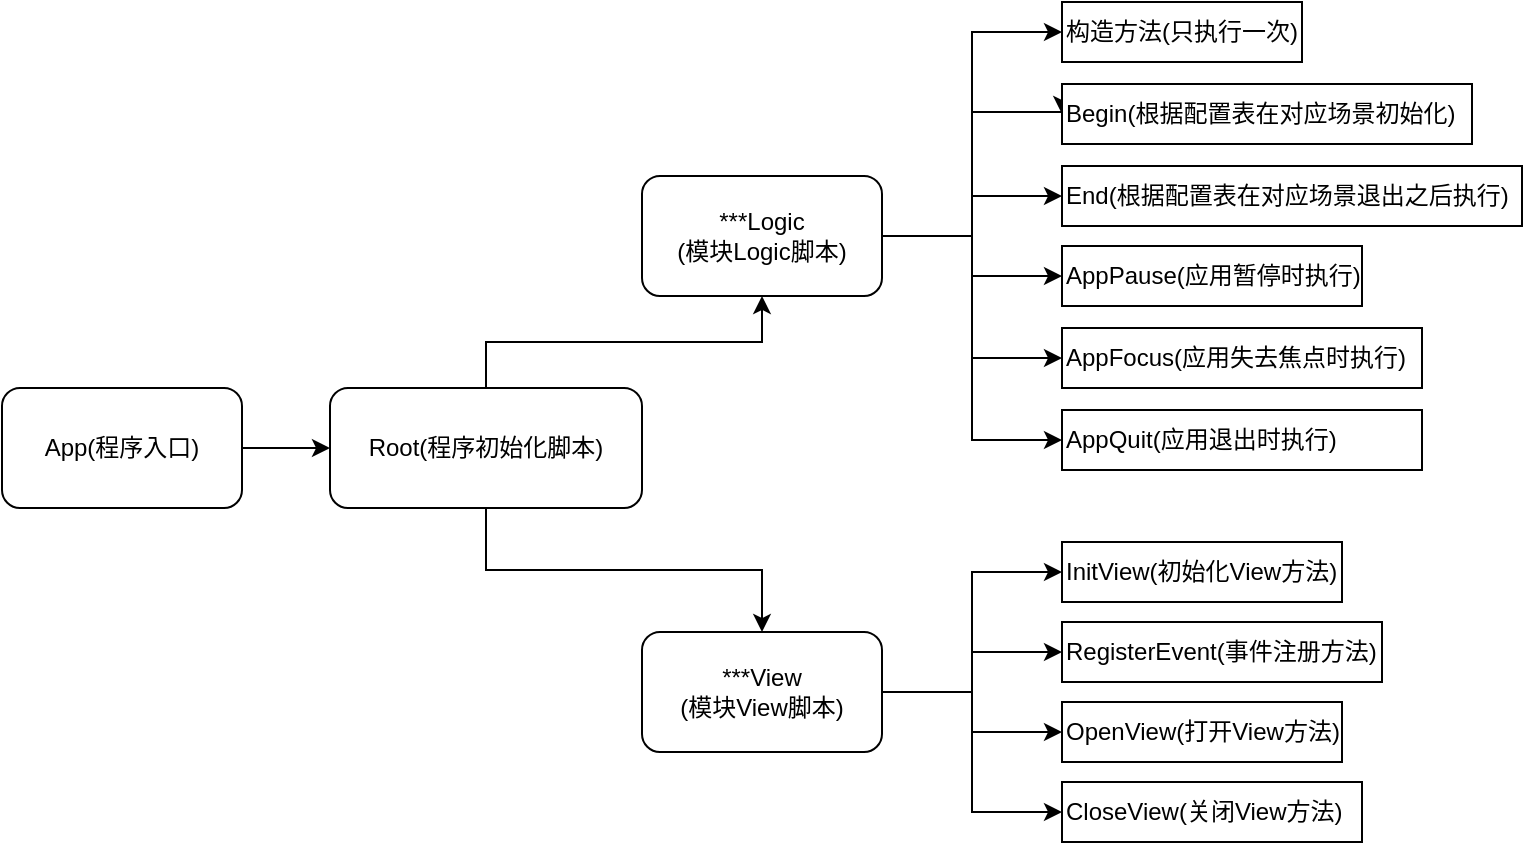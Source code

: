 <mxfile version="21.0.2" type="github" pages="2">
  <diagram id="mrw0cMHbIpeQKUJW4JVx" name="第 1 页">
    <mxGraphModel dx="1516" dy="829" grid="1" gridSize="10" guides="1" tooltips="1" connect="1" arrows="1" fold="1" page="1" pageScale="1" pageWidth="1169" pageHeight="827" math="0" shadow="0">
      <root>
        <mxCell id="0" />
        <mxCell id="1" parent="0" />
        <mxCell id="GfWmEhK6W-lZVDp477oG-3" value="" style="edgeStyle=orthogonalEdgeStyle;rounded=0;orthogonalLoop=1;jettySize=auto;html=1;" parent="1" source="GfWmEhK6W-lZVDp477oG-1" target="GfWmEhK6W-lZVDp477oG-2" edge="1">
          <mxGeometry relative="1" as="geometry" />
        </mxCell>
        <mxCell id="GfWmEhK6W-lZVDp477oG-1" value="App(程序入口)" style="rounded=1;whiteSpace=wrap;html=1;" parent="1" vertex="1">
          <mxGeometry x="205" y="397" width="120" height="60" as="geometry" />
        </mxCell>
        <mxCell id="GfWmEhK6W-lZVDp477oG-16" style="edgeStyle=orthogonalEdgeStyle;rounded=0;orthogonalLoop=1;jettySize=auto;html=1;" parent="1" source="GfWmEhK6W-lZVDp477oG-2" target="GfWmEhK6W-lZVDp477oG-4" edge="1">
          <mxGeometry relative="1" as="geometry" />
        </mxCell>
        <mxCell id="GfWmEhK6W-lZVDp477oG-17" style="edgeStyle=orthogonalEdgeStyle;rounded=0;orthogonalLoop=1;jettySize=auto;html=1;" parent="1" source="GfWmEhK6W-lZVDp477oG-2" target="GfWmEhK6W-lZVDp477oG-7" edge="1">
          <mxGeometry relative="1" as="geometry" />
        </mxCell>
        <mxCell id="GfWmEhK6W-lZVDp477oG-2" value="Root(程序初始化脚本)" style="whiteSpace=wrap;html=1;rounded=1;" parent="1" vertex="1">
          <mxGeometry x="369" y="397" width="156" height="60" as="geometry" />
        </mxCell>
        <mxCell id="GfWmEhK6W-lZVDp477oG-12" style="edgeStyle=orthogonalEdgeStyle;rounded=0;orthogonalLoop=1;jettySize=auto;html=1;entryX=0;entryY=0.5;entryDx=0;entryDy=0;" parent="1" target="GfWmEhK6W-lZVDp477oG-11" edge="1">
          <mxGeometry relative="1" as="geometry">
            <mxPoint x="650" y="321" as="sourcePoint" />
            <mxPoint x="740" y="259" as="targetPoint" />
            <Array as="points">
              <mxPoint x="690" y="321" />
              <mxPoint x="690" y="259" />
            </Array>
          </mxGeometry>
        </mxCell>
        <mxCell id="GfWmEhK6W-lZVDp477oG-14" style="edgeStyle=orthogonalEdgeStyle;rounded=0;orthogonalLoop=1;jettySize=auto;html=1;" parent="1" source="GfWmEhK6W-lZVDp477oG-4" target="GfWmEhK6W-lZVDp477oG-13" edge="1">
          <mxGeometry relative="1" as="geometry" />
        </mxCell>
        <mxCell id="GfWmEhK6W-lZVDp477oG-15" style="edgeStyle=orthogonalEdgeStyle;rounded=0;orthogonalLoop=1;jettySize=auto;html=1;entryX=0;entryY=0.5;entryDx=0;entryDy=0;" parent="1" source="GfWmEhK6W-lZVDp477oG-4" target="GfWmEhK6W-lZVDp477oG-9" edge="1">
          <mxGeometry relative="1" as="geometry" />
        </mxCell>
        <mxCell id="GfWmEhK6W-lZVDp477oG-22" style="edgeStyle=orthogonalEdgeStyle;rounded=0;orthogonalLoop=1;jettySize=auto;html=1;entryX=0;entryY=0.5;entryDx=0;entryDy=0;" parent="1" source="GfWmEhK6W-lZVDp477oG-4" target="GfWmEhK6W-lZVDp477oG-20" edge="1">
          <mxGeometry relative="1" as="geometry" />
        </mxCell>
        <mxCell id="GfWmEhK6W-lZVDp477oG-24" style="edgeStyle=orthogonalEdgeStyle;rounded=0;orthogonalLoop=1;jettySize=auto;html=1;entryX=0;entryY=0.5;entryDx=0;entryDy=0;" parent="1" source="GfWmEhK6W-lZVDp477oG-4" target="GfWmEhK6W-lZVDp477oG-23" edge="1">
          <mxGeometry relative="1" as="geometry" />
        </mxCell>
        <mxCell id="GfWmEhK6W-lZVDp477oG-26" style="edgeStyle=orthogonalEdgeStyle;rounded=0;orthogonalLoop=1;jettySize=auto;html=1;entryX=0;entryY=0.5;entryDx=0;entryDy=0;" parent="1" source="GfWmEhK6W-lZVDp477oG-4" target="GfWmEhK6W-lZVDp477oG-25" edge="1">
          <mxGeometry relative="1" as="geometry" />
        </mxCell>
        <mxCell id="GfWmEhK6W-lZVDp477oG-4" value="***Logic&lt;br&gt;(模块Logic脚本)" style="whiteSpace=wrap;html=1;rounded=1;" parent="1" vertex="1">
          <mxGeometry x="525" y="291" width="120" height="60" as="geometry" />
        </mxCell>
        <mxCell id="GfWmEhK6W-lZVDp477oG-28" value="" style="edgeStyle=orthogonalEdgeStyle;rounded=0;orthogonalLoop=1;jettySize=auto;html=1;entryX=0;entryY=0.5;entryDx=0;entryDy=0;" parent="1" source="GfWmEhK6W-lZVDp477oG-7" target="GfWmEhK6W-lZVDp477oG-27" edge="1">
          <mxGeometry relative="1" as="geometry" />
        </mxCell>
        <mxCell id="GfWmEhK6W-lZVDp477oG-32" style="edgeStyle=orthogonalEdgeStyle;rounded=0;orthogonalLoop=1;jettySize=auto;html=1;entryX=0;entryY=0.5;entryDx=0;entryDy=0;" parent="1" source="GfWmEhK6W-lZVDp477oG-7" target="GfWmEhK6W-lZVDp477oG-29" edge="1">
          <mxGeometry relative="1" as="geometry" />
        </mxCell>
        <mxCell id="GfWmEhK6W-lZVDp477oG-33" style="edgeStyle=orthogonalEdgeStyle;rounded=0;orthogonalLoop=1;jettySize=auto;html=1;entryX=0;entryY=0.5;entryDx=0;entryDy=0;" parent="1" source="GfWmEhK6W-lZVDp477oG-7" target="GfWmEhK6W-lZVDp477oG-30" edge="1">
          <mxGeometry relative="1" as="geometry" />
        </mxCell>
        <mxCell id="GfWmEhK6W-lZVDp477oG-34" style="edgeStyle=orthogonalEdgeStyle;rounded=0;orthogonalLoop=1;jettySize=auto;html=1;entryX=0;entryY=0.5;entryDx=0;entryDy=0;" parent="1" source="GfWmEhK6W-lZVDp477oG-7" target="GfWmEhK6W-lZVDp477oG-31" edge="1">
          <mxGeometry relative="1" as="geometry" />
        </mxCell>
        <mxCell id="GfWmEhK6W-lZVDp477oG-7" value="***View&lt;br&gt;(模块View脚本)" style="rounded=1;whiteSpace=wrap;html=1;" parent="1" vertex="1">
          <mxGeometry x="525" y="519" width="120" height="60" as="geometry" />
        </mxCell>
        <mxCell id="GfWmEhK6W-lZVDp477oG-9" value="构造方法(只执行一次)" style="whiteSpace=wrap;html=1;rounded=0;align=left;" parent="1" vertex="1">
          <mxGeometry x="735" y="204" width="120" height="30" as="geometry" />
        </mxCell>
        <mxCell id="GfWmEhK6W-lZVDp477oG-11" value="Begin(根据配置表在对应场景初始化)" style="whiteSpace=wrap;html=1;rounded=0;align=left;" parent="1" vertex="1">
          <mxGeometry x="735" y="245" width="205" height="30" as="geometry" />
        </mxCell>
        <mxCell id="GfWmEhK6W-lZVDp477oG-13" value="End(根据配置表在对应场景退出之后执行)" style="whiteSpace=wrap;html=1;rounded=0;align=left;" parent="1" vertex="1">
          <mxGeometry x="735" y="286" width="230" height="30" as="geometry" />
        </mxCell>
        <mxCell id="GfWmEhK6W-lZVDp477oG-20" value="AppPause(应用暂停时执行)" style="whiteSpace=wrap;html=1;rounded=0;align=left;" parent="1" vertex="1">
          <mxGeometry x="735" y="326" width="150" height="30" as="geometry" />
        </mxCell>
        <mxCell id="GfWmEhK6W-lZVDp477oG-23" value="AppFocus(应用失去焦点时执行)" style="whiteSpace=wrap;html=1;rounded=0;align=left;" parent="1" vertex="1">
          <mxGeometry x="735" y="367" width="180" height="30" as="geometry" />
        </mxCell>
        <mxCell id="GfWmEhK6W-lZVDp477oG-25" value="AppQuit(应用退出时执行)" style="whiteSpace=wrap;html=1;rounded=0;align=left;" parent="1" vertex="1">
          <mxGeometry x="735" y="408" width="180" height="30" as="geometry" />
        </mxCell>
        <mxCell id="GfWmEhK6W-lZVDp477oG-27" value="InitView(初始化View方法)" style="whiteSpace=wrap;html=1;rounded=0;align=left;" parent="1" vertex="1">
          <mxGeometry x="735" y="474" width="140" height="30" as="geometry" />
        </mxCell>
        <mxCell id="GfWmEhK6W-lZVDp477oG-29" value="RegisterEvent(事件注册方法)" style="whiteSpace=wrap;html=1;rounded=0;align=left;" parent="1" vertex="1">
          <mxGeometry x="735" y="514" width="160" height="30" as="geometry" />
        </mxCell>
        <mxCell id="GfWmEhK6W-lZVDp477oG-30" value="OpenView(打开View方法)" style="whiteSpace=wrap;html=1;rounded=0;align=left;" parent="1" vertex="1">
          <mxGeometry x="735" y="554" width="140" height="30" as="geometry" />
        </mxCell>
        <mxCell id="GfWmEhK6W-lZVDp477oG-31" value="CloseView(关闭View方法)" style="whiteSpace=wrap;html=1;rounded=0;align=left;" parent="1" vertex="1">
          <mxGeometry x="735" y="594" width="150" height="30" as="geometry" />
        </mxCell>
      </root>
    </mxGraphModel>
  </diagram>
  <diagram id="cQ7TJRgxkPWWRMkXRsCT" name="第 2 页">
    <mxGraphModel dx="1516" dy="829" grid="1" gridSize="10" guides="1" tooltips="1" connect="1" arrows="1" fold="1" page="1" pageScale="1" pageWidth="827" pageHeight="1169" math="0" shadow="0">
      <root>
        <mxCell id="0" />
        <mxCell id="1" parent="0" />
        <mxCell id="kuI0m5DMZxDGBfAMQLt2-8" value="Launcher场景" style="rounded=0;whiteSpace=wrap;html=1;" vertex="1" parent="1">
          <mxGeometry x="120" y="40" width="120" height="40" as="geometry" />
        </mxCell>
        <mxCell id="kuI0m5DMZxDGBfAMQLt2-9" value="App场景" style="rounded=0;whiteSpace=wrap;html=1;" vertex="1" parent="1">
          <mxGeometry x="360" y="40" width="120" height="40" as="geometry" />
        </mxCell>
        <mxCell id="kuI0m5DMZxDGBfAMQLt2-10" value="Update场景" style="rounded=0;whiteSpace=wrap;html=1;" vertex="1" parent="1">
          <mxGeometry x="600" y="40" width="120" height="40" as="geometry" />
        </mxCell>
        <mxCell id="kuI0m5DMZxDGBfAMQLt2-16" style="edgeStyle=orthogonalEdgeStyle;rounded=0;orthogonalLoop=1;jettySize=auto;html=1;entryX=1;entryY=0.5;entryDx=0;entryDy=0;exitX=1;exitY=0.5;exitDx=0;exitDy=0;" edge="1" parent="1" source="kuI0m5DMZxDGBfAMQLt2-11" target="kuI0m5DMZxDGBfAMQLt2-14">
          <mxGeometry relative="1" as="geometry" />
        </mxCell>
        <mxCell id="kuI0m5DMZxDGBfAMQLt2-17" value="否" style="edgeLabel;html=1;align=center;verticalAlign=middle;resizable=0;points=[];" vertex="1" connectable="0" parent="kuI0m5DMZxDGBfAMQLt2-16">
          <mxGeometry x="-0.138" y="-1" relative="1" as="geometry">
            <mxPoint y="14" as="offset" />
          </mxGeometry>
        </mxCell>
        <mxCell id="kuI0m5DMZxDGBfAMQLt2-18" style="edgeStyle=orthogonalEdgeStyle;rounded=0;orthogonalLoop=1;jettySize=auto;html=1;entryX=0.5;entryY=0;entryDx=0;entryDy=0;" edge="1" parent="1" source="kuI0m5DMZxDGBfAMQLt2-11" target="kuI0m5DMZxDGBfAMQLt2-12">
          <mxGeometry relative="1" as="geometry" />
        </mxCell>
        <mxCell id="kuI0m5DMZxDGBfAMQLt2-19" value="是" style="edgeLabel;html=1;align=center;verticalAlign=middle;resizable=0;points=[];" vertex="1" connectable="0" parent="kuI0m5DMZxDGBfAMQLt2-18">
          <mxGeometry x="-0.226" y="-1" relative="1" as="geometry">
            <mxPoint as="offset" />
          </mxGeometry>
        </mxCell>
        <mxCell id="kuI0m5DMZxDGBfAMQLt2-11" value="&lt;div style=&quot;&quot;&gt;判断是否更新&lt;/div&gt;" style="rounded=1;whiteSpace=wrap;html=1;align=center;" vertex="1" parent="1">
          <mxGeometry x="120" y="120" width="120" height="40" as="geometry" />
        </mxCell>
        <mxCell id="kuI0m5DMZxDGBfAMQLt2-20" style="edgeStyle=orthogonalEdgeStyle;rounded=0;orthogonalLoop=1;jettySize=auto;html=1;entryX=0.5;entryY=0;entryDx=0;entryDy=0;" edge="1" parent="1" source="kuI0m5DMZxDGBfAMQLt2-12" target="kuI0m5DMZxDGBfAMQLt2-14">
          <mxGeometry relative="1" as="geometry" />
        </mxCell>
        <mxCell id="kuI0m5DMZxDGBfAMQLt2-12" value="&lt;div style=&quot;&quot;&gt;下载dll&lt;/div&gt;" style="rounded=1;whiteSpace=wrap;html=1;align=center;" vertex="1" parent="1">
          <mxGeometry x="120" y="200" width="120" height="40" as="geometry" />
        </mxCell>
        <mxCell id="kuI0m5DMZxDGBfAMQLt2-22" style="edgeStyle=orthogonalEdgeStyle;rounded=0;orthogonalLoop=1;jettySize=auto;html=1;entryX=0.5;entryY=0;entryDx=0;entryDy=0;" edge="1" parent="1" source="kuI0m5DMZxDGBfAMQLt2-14" target="kuI0m5DMZxDGBfAMQLt2-21">
          <mxGeometry relative="1" as="geometry" />
        </mxCell>
        <mxCell id="kuI0m5DMZxDGBfAMQLt2-14" value="&lt;div style=&quot;&quot;&gt;加载dll&lt;/div&gt;" style="rounded=1;whiteSpace=wrap;html=1;align=center;" vertex="1" parent="1">
          <mxGeometry x="120" y="280" width="120" height="40" as="geometry" />
        </mxCell>
        <mxCell id="kuI0m5DMZxDGBfAMQLt2-21" value="&lt;div style=&quot;&quot;&gt;加载App场景&lt;/div&gt;" style="rounded=1;whiteSpace=wrap;html=1;align=center;" vertex="1" parent="1">
          <mxGeometry x="120" y="360" width="120" height="40" as="geometry" />
        </mxCell>
      </root>
    </mxGraphModel>
  </diagram>
</mxfile>

